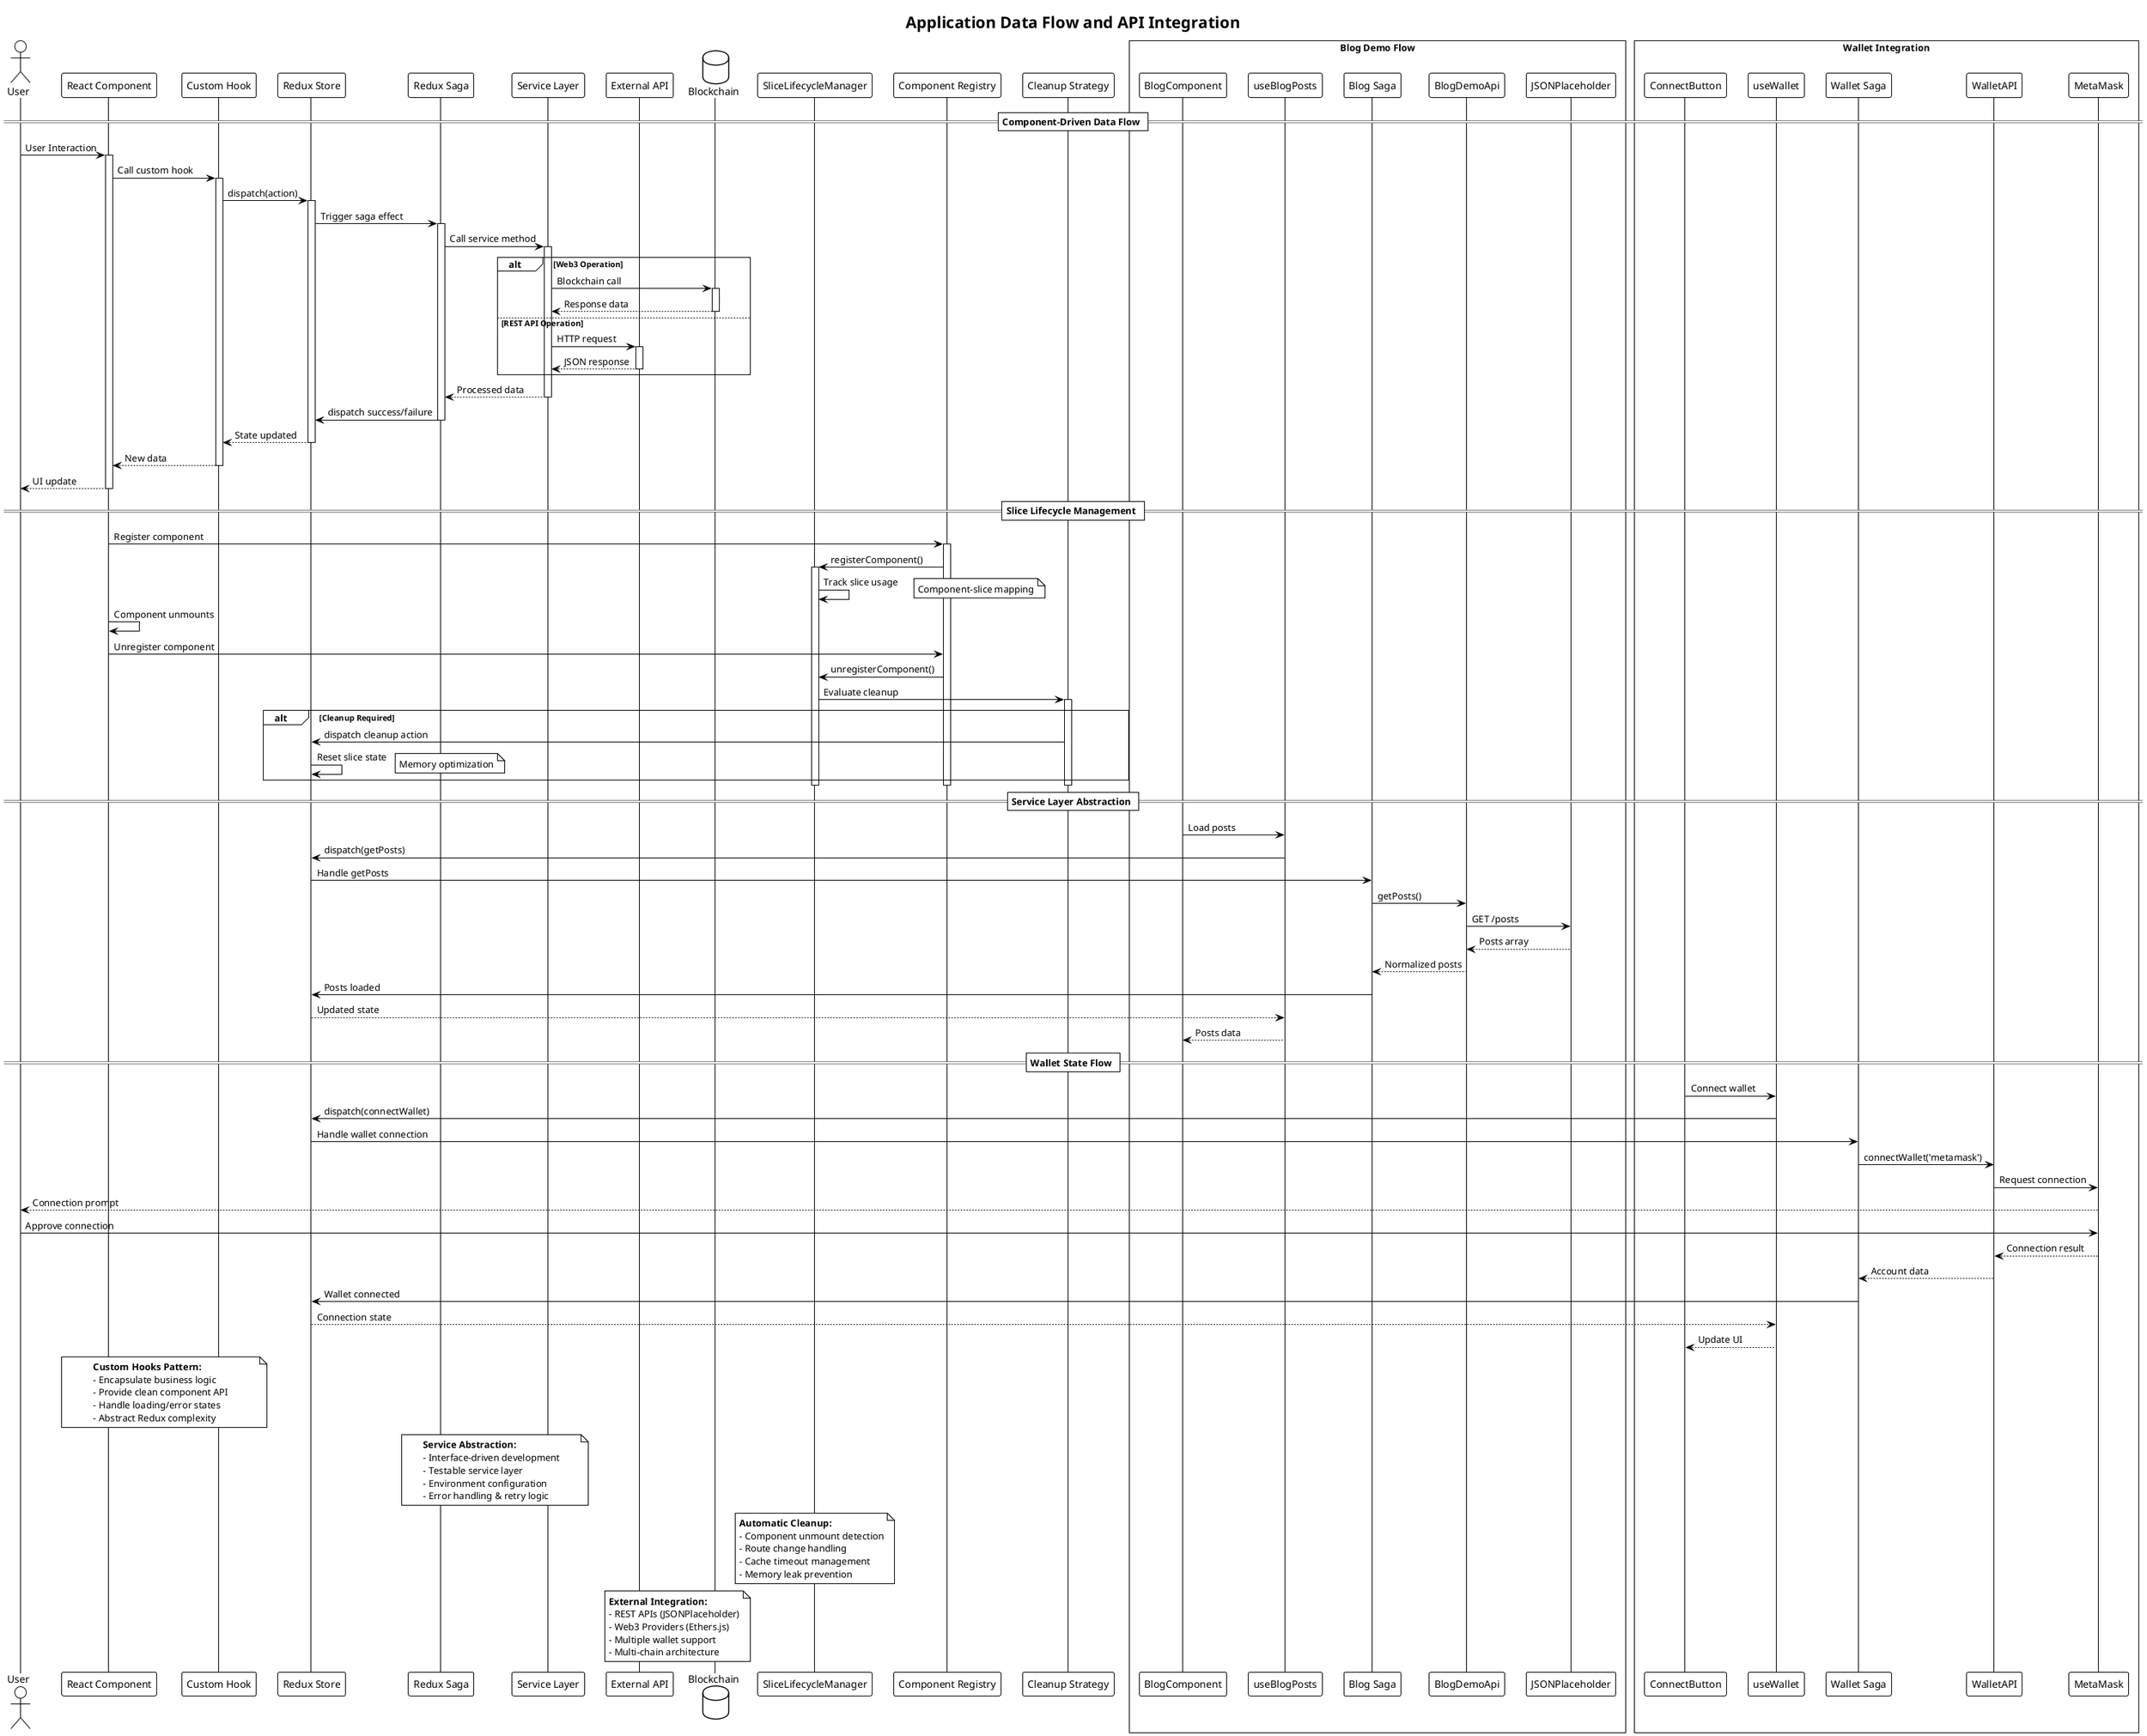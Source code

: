 @startuml data-flow
!theme plain
title Application Data Flow and API Integration

actor "User" as User
participant "React Component" as Component
participant "Custom Hook" as Hook
participant "Redux Store" as Store
participant "Redux Saga" as Saga
participant "Service Layer" as Service
participant "External API" as API
database "Blockchain" as Blockchain

== Component-Driven Data Flow ==

User -> Component: User Interaction
activate Component

Component -> Hook: Call custom hook
activate Hook

Hook -> Store: dispatch(action)
activate Store

Store -> Saga: Trigger saga effect
activate Saga

Saga -> Service: Call service method
activate Service

alt Web3 Operation
  Service -> Blockchain: Blockchain call
  activate Blockchain
  Blockchain --> Service: Response data
  deactivate Blockchain
else REST API Operation  
  Service -> API: HTTP request
  activate API
  API --> Service: JSON response
  deactivate API
end

Service --> Saga: Processed data
deactivate Service

Saga -> Store: dispatch success/failure
deactivate Saga

Store --> Hook: State updated
deactivate Store

Hook --> Component: New data
deactivate Hook

Component --> User: UI update
deactivate Component

== Slice Lifecycle Management ==

participant "SliceLifecycleManager" as SliceManager
participant "Component Registry" as Registry
participant "Cleanup Strategy" as Cleanup

Component -> Registry: Register component
activate Registry

Registry -> SliceManager: registerComponent()
activate SliceManager

SliceManager -> SliceManager: Track slice usage
note right: Component-slice mapping

Component -> Component: Component unmounts

Component -> Registry: Unregister component
Registry -> SliceManager: unregisterComponent()

SliceManager -> Cleanup: Evaluate cleanup
activate Cleanup

alt Cleanup Required
  Cleanup -> Store: dispatch cleanup action
  Store -> Store: Reset slice state
  note right: Memory optimization
end

deactivate Cleanup
deactivate SliceManager  
deactivate Registry

== Service Layer Abstraction ==

box "Blog Demo Flow"
  participant "BlogComponent" as BlogComp
  participant "useBlogPosts" as BlogHook
  participant "Blog Saga" as BlogSaga
  participant "BlogDemoApi" as BlogApi
  participant "JSONPlaceholder" as JsonAPI
end box

BlogComp -> BlogHook: Load posts
BlogHook -> Store: dispatch(getPosts)
Store -> BlogSaga: Handle getPosts
BlogSaga -> BlogApi: getPosts()
BlogApi -> JsonAPI: GET /posts
JsonAPI --> BlogApi: Posts array
BlogApi --> BlogSaga: Normalized posts
BlogSaga -> Store: Posts loaded
Store --> BlogHook: Updated state
BlogHook --> BlogComp: Posts data

== Wallet State Flow ==

box "Wallet Integration"
  participant "ConnectButton" as WalletBtn
  participant "useWallet" as WalletHook  
  participant "Wallet Saga" as WalletSaga
  participant "WalletAPI" as WalletAPI
  participant "MetaMask" as MetaMask
end box

WalletBtn -> WalletHook: Connect wallet
WalletHook -> Store: dispatch(connectWallet)
Store -> WalletSaga: Handle wallet connection
WalletSaga -> WalletAPI: connectWallet('metamask')
WalletAPI -> MetaMask: Request connection
MetaMask --> User: Connection prompt
User -> MetaMask: Approve connection
MetaMask --> WalletAPI: Connection result
WalletAPI --> WalletSaga: Account data
WalletSaga -> Store: Wallet connected
Store --> WalletHook: Connection state
WalletHook --> WalletBtn: Update UI

note over Component, Hook
  **Custom Hooks Pattern:**
  - Encapsulate business logic
  - Provide clean component API
  - Handle loading/error states
  - Abstract Redux complexity
end note

note over Saga, Service
  **Service Abstraction:**
  - Interface-driven development
  - Testable service layer
  - Environment configuration
  - Error handling & retry logic
end note

note over SliceManager
  **Automatic Cleanup:**
  - Component unmount detection
  - Route change handling
  - Cache timeout management
  - Memory leak prevention
end note

note over API, Blockchain
  **External Integration:**
  - REST APIs (JSONPlaceholder)
  - Web3 Providers (Ethers.js)
  - Multiple wallet support
  - Multi-chain architecture
end note

@enduml